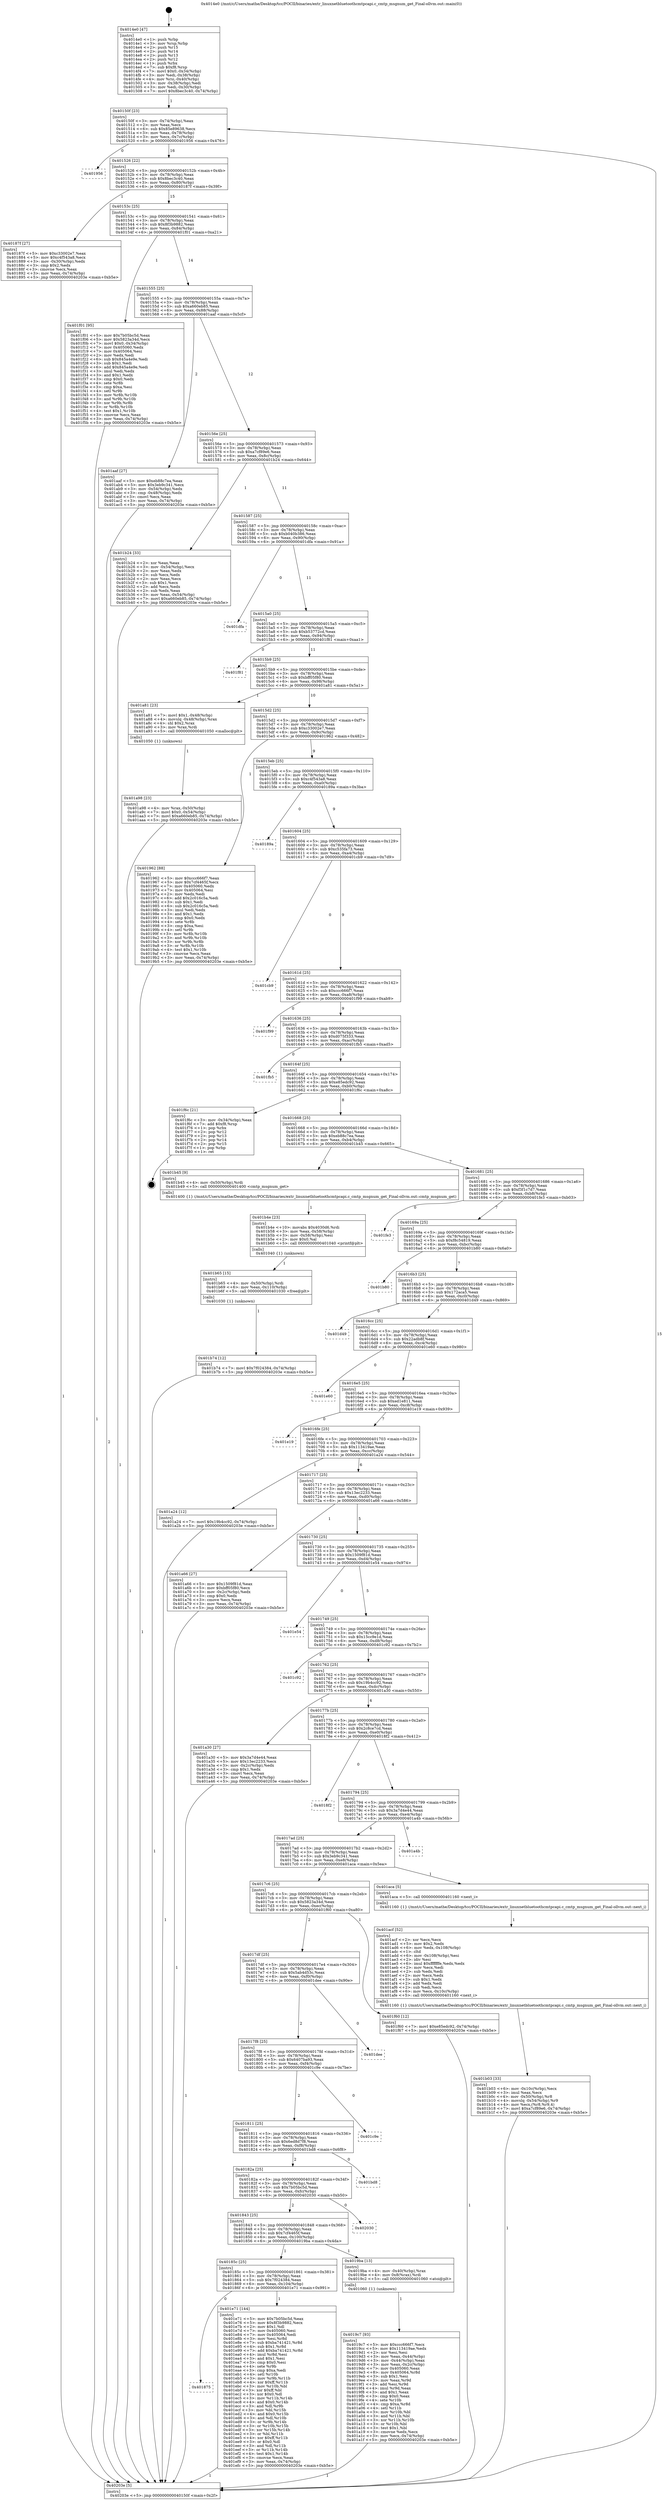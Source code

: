 digraph "0x4014e0" {
  label = "0x4014e0 (/mnt/c/Users/mathe/Desktop/tcc/POCII/binaries/extr_linuxnetbluetoothcmtpcapi.c_cmtp_msgnum_get_Final-ollvm.out::main(0))"
  labelloc = "t"
  node[shape=record]

  Entry [label="",width=0.3,height=0.3,shape=circle,fillcolor=black,style=filled]
  "0x40150f" [label="{
     0x40150f [23]\l
     | [instrs]\l
     &nbsp;&nbsp;0x40150f \<+3\>: mov -0x74(%rbp),%eax\l
     &nbsp;&nbsp;0x401512 \<+2\>: mov %eax,%ecx\l
     &nbsp;&nbsp;0x401514 \<+6\>: sub $0x85e89638,%ecx\l
     &nbsp;&nbsp;0x40151a \<+3\>: mov %eax,-0x78(%rbp)\l
     &nbsp;&nbsp;0x40151d \<+3\>: mov %ecx,-0x7c(%rbp)\l
     &nbsp;&nbsp;0x401520 \<+6\>: je 0000000000401956 \<main+0x476\>\l
  }"]
  "0x401956" [label="{
     0x401956\l
  }", style=dashed]
  "0x401526" [label="{
     0x401526 [22]\l
     | [instrs]\l
     &nbsp;&nbsp;0x401526 \<+5\>: jmp 000000000040152b \<main+0x4b\>\l
     &nbsp;&nbsp;0x40152b \<+3\>: mov -0x78(%rbp),%eax\l
     &nbsp;&nbsp;0x40152e \<+5\>: sub $0x8bec3c40,%eax\l
     &nbsp;&nbsp;0x401533 \<+3\>: mov %eax,-0x80(%rbp)\l
     &nbsp;&nbsp;0x401536 \<+6\>: je 000000000040187f \<main+0x39f\>\l
  }"]
  Exit [label="",width=0.3,height=0.3,shape=circle,fillcolor=black,style=filled,peripheries=2]
  "0x40187f" [label="{
     0x40187f [27]\l
     | [instrs]\l
     &nbsp;&nbsp;0x40187f \<+5\>: mov $0xc33002e7,%eax\l
     &nbsp;&nbsp;0x401884 \<+5\>: mov $0xc4f543a8,%ecx\l
     &nbsp;&nbsp;0x401889 \<+3\>: mov -0x30(%rbp),%edx\l
     &nbsp;&nbsp;0x40188c \<+3\>: cmp $0x2,%edx\l
     &nbsp;&nbsp;0x40188f \<+3\>: cmovne %ecx,%eax\l
     &nbsp;&nbsp;0x401892 \<+3\>: mov %eax,-0x74(%rbp)\l
     &nbsp;&nbsp;0x401895 \<+5\>: jmp 000000000040203e \<main+0xb5e\>\l
  }"]
  "0x40153c" [label="{
     0x40153c [25]\l
     | [instrs]\l
     &nbsp;&nbsp;0x40153c \<+5\>: jmp 0000000000401541 \<main+0x61\>\l
     &nbsp;&nbsp;0x401541 \<+3\>: mov -0x78(%rbp),%eax\l
     &nbsp;&nbsp;0x401544 \<+5\>: sub $0x8f3b9882,%eax\l
     &nbsp;&nbsp;0x401549 \<+6\>: mov %eax,-0x84(%rbp)\l
     &nbsp;&nbsp;0x40154f \<+6\>: je 0000000000401f01 \<main+0xa21\>\l
  }"]
  "0x40203e" [label="{
     0x40203e [5]\l
     | [instrs]\l
     &nbsp;&nbsp;0x40203e \<+5\>: jmp 000000000040150f \<main+0x2f\>\l
  }"]
  "0x4014e0" [label="{
     0x4014e0 [47]\l
     | [instrs]\l
     &nbsp;&nbsp;0x4014e0 \<+1\>: push %rbp\l
     &nbsp;&nbsp;0x4014e1 \<+3\>: mov %rsp,%rbp\l
     &nbsp;&nbsp;0x4014e4 \<+2\>: push %r15\l
     &nbsp;&nbsp;0x4014e6 \<+2\>: push %r14\l
     &nbsp;&nbsp;0x4014e8 \<+2\>: push %r13\l
     &nbsp;&nbsp;0x4014ea \<+2\>: push %r12\l
     &nbsp;&nbsp;0x4014ec \<+1\>: push %rbx\l
     &nbsp;&nbsp;0x4014ed \<+7\>: sub $0xf8,%rsp\l
     &nbsp;&nbsp;0x4014f4 \<+7\>: movl $0x0,-0x34(%rbp)\l
     &nbsp;&nbsp;0x4014fb \<+3\>: mov %edi,-0x38(%rbp)\l
     &nbsp;&nbsp;0x4014fe \<+4\>: mov %rsi,-0x40(%rbp)\l
     &nbsp;&nbsp;0x401502 \<+3\>: mov -0x38(%rbp),%edi\l
     &nbsp;&nbsp;0x401505 \<+3\>: mov %edi,-0x30(%rbp)\l
     &nbsp;&nbsp;0x401508 \<+7\>: movl $0x8bec3c40,-0x74(%rbp)\l
  }"]
  "0x401875" [label="{
     0x401875\l
  }", style=dashed]
  "0x401f01" [label="{
     0x401f01 [95]\l
     | [instrs]\l
     &nbsp;&nbsp;0x401f01 \<+5\>: mov $0x7b05bc5d,%eax\l
     &nbsp;&nbsp;0x401f06 \<+5\>: mov $0x5823a34d,%ecx\l
     &nbsp;&nbsp;0x401f0b \<+7\>: movl $0x0,-0x34(%rbp)\l
     &nbsp;&nbsp;0x401f12 \<+7\>: mov 0x405060,%edx\l
     &nbsp;&nbsp;0x401f19 \<+7\>: mov 0x405064,%esi\l
     &nbsp;&nbsp;0x401f20 \<+2\>: mov %edx,%edi\l
     &nbsp;&nbsp;0x401f22 \<+6\>: sub $0x845a4e9e,%edi\l
     &nbsp;&nbsp;0x401f28 \<+3\>: sub $0x1,%edi\l
     &nbsp;&nbsp;0x401f2b \<+6\>: add $0x845a4e9e,%edi\l
     &nbsp;&nbsp;0x401f31 \<+3\>: imul %edi,%edx\l
     &nbsp;&nbsp;0x401f34 \<+3\>: and $0x1,%edx\l
     &nbsp;&nbsp;0x401f37 \<+3\>: cmp $0x0,%edx\l
     &nbsp;&nbsp;0x401f3a \<+4\>: sete %r8b\l
     &nbsp;&nbsp;0x401f3e \<+3\>: cmp $0xa,%esi\l
     &nbsp;&nbsp;0x401f41 \<+4\>: setl %r9b\l
     &nbsp;&nbsp;0x401f45 \<+3\>: mov %r8b,%r10b\l
     &nbsp;&nbsp;0x401f48 \<+3\>: and %r9b,%r10b\l
     &nbsp;&nbsp;0x401f4b \<+3\>: xor %r9b,%r8b\l
     &nbsp;&nbsp;0x401f4e \<+3\>: or %r8b,%r10b\l
     &nbsp;&nbsp;0x401f51 \<+4\>: test $0x1,%r10b\l
     &nbsp;&nbsp;0x401f55 \<+3\>: cmovne %ecx,%eax\l
     &nbsp;&nbsp;0x401f58 \<+3\>: mov %eax,-0x74(%rbp)\l
     &nbsp;&nbsp;0x401f5b \<+5\>: jmp 000000000040203e \<main+0xb5e\>\l
  }"]
  "0x401555" [label="{
     0x401555 [25]\l
     | [instrs]\l
     &nbsp;&nbsp;0x401555 \<+5\>: jmp 000000000040155a \<main+0x7a\>\l
     &nbsp;&nbsp;0x40155a \<+3\>: mov -0x78(%rbp),%eax\l
     &nbsp;&nbsp;0x40155d \<+5\>: sub $0xa660eb85,%eax\l
     &nbsp;&nbsp;0x401562 \<+6\>: mov %eax,-0x88(%rbp)\l
     &nbsp;&nbsp;0x401568 \<+6\>: je 0000000000401aaf \<main+0x5cf\>\l
  }"]
  "0x401e71" [label="{
     0x401e71 [144]\l
     | [instrs]\l
     &nbsp;&nbsp;0x401e71 \<+5\>: mov $0x7b05bc5d,%eax\l
     &nbsp;&nbsp;0x401e76 \<+5\>: mov $0x8f3b9882,%ecx\l
     &nbsp;&nbsp;0x401e7b \<+2\>: mov $0x1,%dl\l
     &nbsp;&nbsp;0x401e7d \<+7\>: mov 0x405060,%esi\l
     &nbsp;&nbsp;0x401e84 \<+7\>: mov 0x405064,%edi\l
     &nbsp;&nbsp;0x401e8b \<+3\>: mov %esi,%r8d\l
     &nbsp;&nbsp;0x401e8e \<+7\>: sub $0xba741421,%r8d\l
     &nbsp;&nbsp;0x401e95 \<+4\>: sub $0x1,%r8d\l
     &nbsp;&nbsp;0x401e99 \<+7\>: add $0xba741421,%r8d\l
     &nbsp;&nbsp;0x401ea0 \<+4\>: imul %r8d,%esi\l
     &nbsp;&nbsp;0x401ea4 \<+3\>: and $0x1,%esi\l
     &nbsp;&nbsp;0x401ea7 \<+3\>: cmp $0x0,%esi\l
     &nbsp;&nbsp;0x401eaa \<+4\>: sete %r9b\l
     &nbsp;&nbsp;0x401eae \<+3\>: cmp $0xa,%edi\l
     &nbsp;&nbsp;0x401eb1 \<+4\>: setl %r10b\l
     &nbsp;&nbsp;0x401eb5 \<+3\>: mov %r9b,%r11b\l
     &nbsp;&nbsp;0x401eb8 \<+4\>: xor $0xff,%r11b\l
     &nbsp;&nbsp;0x401ebc \<+3\>: mov %r10b,%bl\l
     &nbsp;&nbsp;0x401ebf \<+3\>: xor $0xff,%bl\l
     &nbsp;&nbsp;0x401ec2 \<+3\>: xor $0x0,%dl\l
     &nbsp;&nbsp;0x401ec5 \<+3\>: mov %r11b,%r14b\l
     &nbsp;&nbsp;0x401ec8 \<+4\>: and $0x0,%r14b\l
     &nbsp;&nbsp;0x401ecc \<+3\>: and %dl,%r9b\l
     &nbsp;&nbsp;0x401ecf \<+3\>: mov %bl,%r15b\l
     &nbsp;&nbsp;0x401ed2 \<+4\>: and $0x0,%r15b\l
     &nbsp;&nbsp;0x401ed6 \<+3\>: and %dl,%r10b\l
     &nbsp;&nbsp;0x401ed9 \<+3\>: or %r9b,%r14b\l
     &nbsp;&nbsp;0x401edc \<+3\>: or %r10b,%r15b\l
     &nbsp;&nbsp;0x401edf \<+3\>: xor %r15b,%r14b\l
     &nbsp;&nbsp;0x401ee2 \<+3\>: or %bl,%r11b\l
     &nbsp;&nbsp;0x401ee5 \<+4\>: xor $0xff,%r11b\l
     &nbsp;&nbsp;0x401ee9 \<+3\>: or $0x0,%dl\l
     &nbsp;&nbsp;0x401eec \<+3\>: and %dl,%r11b\l
     &nbsp;&nbsp;0x401eef \<+3\>: or %r11b,%r14b\l
     &nbsp;&nbsp;0x401ef2 \<+4\>: test $0x1,%r14b\l
     &nbsp;&nbsp;0x401ef6 \<+3\>: cmovne %ecx,%eax\l
     &nbsp;&nbsp;0x401ef9 \<+3\>: mov %eax,-0x74(%rbp)\l
     &nbsp;&nbsp;0x401efc \<+5\>: jmp 000000000040203e \<main+0xb5e\>\l
  }"]
  "0x401aaf" [label="{
     0x401aaf [27]\l
     | [instrs]\l
     &nbsp;&nbsp;0x401aaf \<+5\>: mov $0xeb88c7ea,%eax\l
     &nbsp;&nbsp;0x401ab4 \<+5\>: mov $0x3eb9c341,%ecx\l
     &nbsp;&nbsp;0x401ab9 \<+3\>: mov -0x54(%rbp),%edx\l
     &nbsp;&nbsp;0x401abc \<+3\>: cmp -0x48(%rbp),%edx\l
     &nbsp;&nbsp;0x401abf \<+3\>: cmovl %ecx,%eax\l
     &nbsp;&nbsp;0x401ac2 \<+3\>: mov %eax,-0x74(%rbp)\l
     &nbsp;&nbsp;0x401ac5 \<+5\>: jmp 000000000040203e \<main+0xb5e\>\l
  }"]
  "0x40156e" [label="{
     0x40156e [25]\l
     | [instrs]\l
     &nbsp;&nbsp;0x40156e \<+5\>: jmp 0000000000401573 \<main+0x93\>\l
     &nbsp;&nbsp;0x401573 \<+3\>: mov -0x78(%rbp),%eax\l
     &nbsp;&nbsp;0x401576 \<+5\>: sub $0xa7cf89e6,%eax\l
     &nbsp;&nbsp;0x40157b \<+6\>: mov %eax,-0x8c(%rbp)\l
     &nbsp;&nbsp;0x401581 \<+6\>: je 0000000000401b24 \<main+0x644\>\l
  }"]
  "0x401b74" [label="{
     0x401b74 [12]\l
     | [instrs]\l
     &nbsp;&nbsp;0x401b74 \<+7\>: movl $0x7f024384,-0x74(%rbp)\l
     &nbsp;&nbsp;0x401b7b \<+5\>: jmp 000000000040203e \<main+0xb5e\>\l
  }"]
  "0x401b24" [label="{
     0x401b24 [33]\l
     | [instrs]\l
     &nbsp;&nbsp;0x401b24 \<+2\>: xor %eax,%eax\l
     &nbsp;&nbsp;0x401b26 \<+3\>: mov -0x54(%rbp),%ecx\l
     &nbsp;&nbsp;0x401b29 \<+2\>: mov %eax,%edx\l
     &nbsp;&nbsp;0x401b2b \<+2\>: sub %ecx,%edx\l
     &nbsp;&nbsp;0x401b2d \<+2\>: mov %eax,%ecx\l
     &nbsp;&nbsp;0x401b2f \<+3\>: sub $0x1,%ecx\l
     &nbsp;&nbsp;0x401b32 \<+2\>: add %ecx,%edx\l
     &nbsp;&nbsp;0x401b34 \<+2\>: sub %edx,%eax\l
     &nbsp;&nbsp;0x401b36 \<+3\>: mov %eax,-0x54(%rbp)\l
     &nbsp;&nbsp;0x401b39 \<+7\>: movl $0xa660eb85,-0x74(%rbp)\l
     &nbsp;&nbsp;0x401b40 \<+5\>: jmp 000000000040203e \<main+0xb5e\>\l
  }"]
  "0x401587" [label="{
     0x401587 [25]\l
     | [instrs]\l
     &nbsp;&nbsp;0x401587 \<+5\>: jmp 000000000040158c \<main+0xac\>\l
     &nbsp;&nbsp;0x40158c \<+3\>: mov -0x78(%rbp),%eax\l
     &nbsp;&nbsp;0x40158f \<+5\>: sub $0xb040b386,%eax\l
     &nbsp;&nbsp;0x401594 \<+6\>: mov %eax,-0x90(%rbp)\l
     &nbsp;&nbsp;0x40159a \<+6\>: je 0000000000401dfa \<main+0x91a\>\l
  }"]
  "0x401b65" [label="{
     0x401b65 [15]\l
     | [instrs]\l
     &nbsp;&nbsp;0x401b65 \<+4\>: mov -0x50(%rbp),%rdi\l
     &nbsp;&nbsp;0x401b69 \<+6\>: mov %eax,-0x110(%rbp)\l
     &nbsp;&nbsp;0x401b6f \<+5\>: call 0000000000401030 \<free@plt\>\l
     | [calls]\l
     &nbsp;&nbsp;0x401030 \{1\} (unknown)\l
  }"]
  "0x401dfa" [label="{
     0x401dfa\l
  }", style=dashed]
  "0x4015a0" [label="{
     0x4015a0 [25]\l
     | [instrs]\l
     &nbsp;&nbsp;0x4015a0 \<+5\>: jmp 00000000004015a5 \<main+0xc5\>\l
     &nbsp;&nbsp;0x4015a5 \<+3\>: mov -0x78(%rbp),%eax\l
     &nbsp;&nbsp;0x4015a8 \<+5\>: sub $0xb53772cd,%eax\l
     &nbsp;&nbsp;0x4015ad \<+6\>: mov %eax,-0x94(%rbp)\l
     &nbsp;&nbsp;0x4015b3 \<+6\>: je 0000000000401f81 \<main+0xaa1\>\l
  }"]
  "0x401b4e" [label="{
     0x401b4e [23]\l
     | [instrs]\l
     &nbsp;&nbsp;0x401b4e \<+10\>: movabs $0x4030d6,%rdi\l
     &nbsp;&nbsp;0x401b58 \<+3\>: mov %eax,-0x58(%rbp)\l
     &nbsp;&nbsp;0x401b5b \<+3\>: mov -0x58(%rbp),%esi\l
     &nbsp;&nbsp;0x401b5e \<+2\>: mov $0x0,%al\l
     &nbsp;&nbsp;0x401b60 \<+5\>: call 0000000000401040 \<printf@plt\>\l
     | [calls]\l
     &nbsp;&nbsp;0x401040 \{1\} (unknown)\l
  }"]
  "0x401f81" [label="{
     0x401f81\l
  }", style=dashed]
  "0x4015b9" [label="{
     0x4015b9 [25]\l
     | [instrs]\l
     &nbsp;&nbsp;0x4015b9 \<+5\>: jmp 00000000004015be \<main+0xde\>\l
     &nbsp;&nbsp;0x4015be \<+3\>: mov -0x78(%rbp),%eax\l
     &nbsp;&nbsp;0x4015c1 \<+5\>: sub $0xbff05f80,%eax\l
     &nbsp;&nbsp;0x4015c6 \<+6\>: mov %eax,-0x98(%rbp)\l
     &nbsp;&nbsp;0x4015cc \<+6\>: je 0000000000401a81 \<main+0x5a1\>\l
  }"]
  "0x401b03" [label="{
     0x401b03 [33]\l
     | [instrs]\l
     &nbsp;&nbsp;0x401b03 \<+6\>: mov -0x10c(%rbp),%ecx\l
     &nbsp;&nbsp;0x401b09 \<+3\>: imul %eax,%ecx\l
     &nbsp;&nbsp;0x401b0c \<+4\>: mov -0x50(%rbp),%r8\l
     &nbsp;&nbsp;0x401b10 \<+4\>: movslq -0x54(%rbp),%r9\l
     &nbsp;&nbsp;0x401b14 \<+4\>: mov %ecx,(%r8,%r9,4)\l
     &nbsp;&nbsp;0x401b18 \<+7\>: movl $0xa7cf89e6,-0x74(%rbp)\l
     &nbsp;&nbsp;0x401b1f \<+5\>: jmp 000000000040203e \<main+0xb5e\>\l
  }"]
  "0x401a81" [label="{
     0x401a81 [23]\l
     | [instrs]\l
     &nbsp;&nbsp;0x401a81 \<+7\>: movl $0x1,-0x48(%rbp)\l
     &nbsp;&nbsp;0x401a88 \<+4\>: movslq -0x48(%rbp),%rax\l
     &nbsp;&nbsp;0x401a8c \<+4\>: shl $0x2,%rax\l
     &nbsp;&nbsp;0x401a90 \<+3\>: mov %rax,%rdi\l
     &nbsp;&nbsp;0x401a93 \<+5\>: call 0000000000401050 \<malloc@plt\>\l
     | [calls]\l
     &nbsp;&nbsp;0x401050 \{1\} (unknown)\l
  }"]
  "0x4015d2" [label="{
     0x4015d2 [25]\l
     | [instrs]\l
     &nbsp;&nbsp;0x4015d2 \<+5\>: jmp 00000000004015d7 \<main+0xf7\>\l
     &nbsp;&nbsp;0x4015d7 \<+3\>: mov -0x78(%rbp),%eax\l
     &nbsp;&nbsp;0x4015da \<+5\>: sub $0xc33002e7,%eax\l
     &nbsp;&nbsp;0x4015df \<+6\>: mov %eax,-0x9c(%rbp)\l
     &nbsp;&nbsp;0x4015e5 \<+6\>: je 0000000000401962 \<main+0x482\>\l
  }"]
  "0x401acf" [label="{
     0x401acf [52]\l
     | [instrs]\l
     &nbsp;&nbsp;0x401acf \<+2\>: xor %ecx,%ecx\l
     &nbsp;&nbsp;0x401ad1 \<+5\>: mov $0x2,%edx\l
     &nbsp;&nbsp;0x401ad6 \<+6\>: mov %edx,-0x108(%rbp)\l
     &nbsp;&nbsp;0x401adc \<+1\>: cltd\l
     &nbsp;&nbsp;0x401add \<+6\>: mov -0x108(%rbp),%esi\l
     &nbsp;&nbsp;0x401ae3 \<+2\>: idiv %esi\l
     &nbsp;&nbsp;0x401ae5 \<+6\>: imul $0xfffffffe,%edx,%edx\l
     &nbsp;&nbsp;0x401aeb \<+2\>: mov %ecx,%edi\l
     &nbsp;&nbsp;0x401aed \<+2\>: sub %edx,%edi\l
     &nbsp;&nbsp;0x401aef \<+2\>: mov %ecx,%edx\l
     &nbsp;&nbsp;0x401af1 \<+3\>: sub $0x1,%edx\l
     &nbsp;&nbsp;0x401af4 \<+2\>: add %edx,%edi\l
     &nbsp;&nbsp;0x401af6 \<+2\>: sub %edi,%ecx\l
     &nbsp;&nbsp;0x401af8 \<+6\>: mov %ecx,-0x10c(%rbp)\l
     &nbsp;&nbsp;0x401afe \<+5\>: call 0000000000401160 \<next_i\>\l
     | [calls]\l
     &nbsp;&nbsp;0x401160 \{1\} (/mnt/c/Users/mathe/Desktop/tcc/POCII/binaries/extr_linuxnetbluetoothcmtpcapi.c_cmtp_msgnum_get_Final-ollvm.out::next_i)\l
  }"]
  "0x401962" [label="{
     0x401962 [88]\l
     | [instrs]\l
     &nbsp;&nbsp;0x401962 \<+5\>: mov $0xccc666f7,%eax\l
     &nbsp;&nbsp;0x401967 \<+5\>: mov $0x7cf4465f,%ecx\l
     &nbsp;&nbsp;0x40196c \<+7\>: mov 0x405060,%edx\l
     &nbsp;&nbsp;0x401973 \<+7\>: mov 0x405064,%esi\l
     &nbsp;&nbsp;0x40197a \<+2\>: mov %edx,%edi\l
     &nbsp;&nbsp;0x40197c \<+6\>: add $0x2c016c5a,%edi\l
     &nbsp;&nbsp;0x401982 \<+3\>: sub $0x1,%edi\l
     &nbsp;&nbsp;0x401985 \<+6\>: sub $0x2c016c5a,%edi\l
     &nbsp;&nbsp;0x40198b \<+3\>: imul %edi,%edx\l
     &nbsp;&nbsp;0x40198e \<+3\>: and $0x1,%edx\l
     &nbsp;&nbsp;0x401991 \<+3\>: cmp $0x0,%edx\l
     &nbsp;&nbsp;0x401994 \<+4\>: sete %r8b\l
     &nbsp;&nbsp;0x401998 \<+3\>: cmp $0xa,%esi\l
     &nbsp;&nbsp;0x40199b \<+4\>: setl %r9b\l
     &nbsp;&nbsp;0x40199f \<+3\>: mov %r8b,%r10b\l
     &nbsp;&nbsp;0x4019a2 \<+3\>: and %r9b,%r10b\l
     &nbsp;&nbsp;0x4019a5 \<+3\>: xor %r9b,%r8b\l
     &nbsp;&nbsp;0x4019a8 \<+3\>: or %r8b,%r10b\l
     &nbsp;&nbsp;0x4019ab \<+4\>: test $0x1,%r10b\l
     &nbsp;&nbsp;0x4019af \<+3\>: cmovne %ecx,%eax\l
     &nbsp;&nbsp;0x4019b2 \<+3\>: mov %eax,-0x74(%rbp)\l
     &nbsp;&nbsp;0x4019b5 \<+5\>: jmp 000000000040203e \<main+0xb5e\>\l
  }"]
  "0x4015eb" [label="{
     0x4015eb [25]\l
     | [instrs]\l
     &nbsp;&nbsp;0x4015eb \<+5\>: jmp 00000000004015f0 \<main+0x110\>\l
     &nbsp;&nbsp;0x4015f0 \<+3\>: mov -0x78(%rbp),%eax\l
     &nbsp;&nbsp;0x4015f3 \<+5\>: sub $0xc4f543a8,%eax\l
     &nbsp;&nbsp;0x4015f8 \<+6\>: mov %eax,-0xa0(%rbp)\l
     &nbsp;&nbsp;0x4015fe \<+6\>: je 000000000040189a \<main+0x3ba\>\l
  }"]
  "0x401a98" [label="{
     0x401a98 [23]\l
     | [instrs]\l
     &nbsp;&nbsp;0x401a98 \<+4\>: mov %rax,-0x50(%rbp)\l
     &nbsp;&nbsp;0x401a9c \<+7\>: movl $0x0,-0x54(%rbp)\l
     &nbsp;&nbsp;0x401aa3 \<+7\>: movl $0xa660eb85,-0x74(%rbp)\l
     &nbsp;&nbsp;0x401aaa \<+5\>: jmp 000000000040203e \<main+0xb5e\>\l
  }"]
  "0x40189a" [label="{
     0x40189a\l
  }", style=dashed]
  "0x401604" [label="{
     0x401604 [25]\l
     | [instrs]\l
     &nbsp;&nbsp;0x401604 \<+5\>: jmp 0000000000401609 \<main+0x129\>\l
     &nbsp;&nbsp;0x401609 \<+3\>: mov -0x78(%rbp),%eax\l
     &nbsp;&nbsp;0x40160c \<+5\>: sub $0xc535fa73,%eax\l
     &nbsp;&nbsp;0x401611 \<+6\>: mov %eax,-0xa4(%rbp)\l
     &nbsp;&nbsp;0x401617 \<+6\>: je 0000000000401cb9 \<main+0x7d9\>\l
  }"]
  "0x4019c7" [label="{
     0x4019c7 [93]\l
     | [instrs]\l
     &nbsp;&nbsp;0x4019c7 \<+5\>: mov $0xccc666f7,%ecx\l
     &nbsp;&nbsp;0x4019cc \<+5\>: mov $0x113419ae,%edx\l
     &nbsp;&nbsp;0x4019d1 \<+2\>: xor %esi,%esi\l
     &nbsp;&nbsp;0x4019d3 \<+3\>: mov %eax,-0x44(%rbp)\l
     &nbsp;&nbsp;0x4019d6 \<+3\>: mov -0x44(%rbp),%eax\l
     &nbsp;&nbsp;0x4019d9 \<+3\>: mov %eax,-0x2c(%rbp)\l
     &nbsp;&nbsp;0x4019dc \<+7\>: mov 0x405060,%eax\l
     &nbsp;&nbsp;0x4019e3 \<+8\>: mov 0x405064,%r8d\l
     &nbsp;&nbsp;0x4019eb \<+3\>: sub $0x1,%esi\l
     &nbsp;&nbsp;0x4019ee \<+3\>: mov %eax,%r9d\l
     &nbsp;&nbsp;0x4019f1 \<+3\>: add %esi,%r9d\l
     &nbsp;&nbsp;0x4019f4 \<+4\>: imul %r9d,%eax\l
     &nbsp;&nbsp;0x4019f8 \<+3\>: and $0x1,%eax\l
     &nbsp;&nbsp;0x4019fb \<+3\>: cmp $0x0,%eax\l
     &nbsp;&nbsp;0x4019fe \<+4\>: sete %r10b\l
     &nbsp;&nbsp;0x401a02 \<+4\>: cmp $0xa,%r8d\l
     &nbsp;&nbsp;0x401a06 \<+4\>: setl %r11b\l
     &nbsp;&nbsp;0x401a0a \<+3\>: mov %r10b,%bl\l
     &nbsp;&nbsp;0x401a0d \<+3\>: and %r11b,%bl\l
     &nbsp;&nbsp;0x401a10 \<+3\>: xor %r11b,%r10b\l
     &nbsp;&nbsp;0x401a13 \<+3\>: or %r10b,%bl\l
     &nbsp;&nbsp;0x401a16 \<+3\>: test $0x1,%bl\l
     &nbsp;&nbsp;0x401a19 \<+3\>: cmovne %edx,%ecx\l
     &nbsp;&nbsp;0x401a1c \<+3\>: mov %ecx,-0x74(%rbp)\l
     &nbsp;&nbsp;0x401a1f \<+5\>: jmp 000000000040203e \<main+0xb5e\>\l
  }"]
  "0x401cb9" [label="{
     0x401cb9\l
  }", style=dashed]
  "0x40161d" [label="{
     0x40161d [25]\l
     | [instrs]\l
     &nbsp;&nbsp;0x40161d \<+5\>: jmp 0000000000401622 \<main+0x142\>\l
     &nbsp;&nbsp;0x401622 \<+3\>: mov -0x78(%rbp),%eax\l
     &nbsp;&nbsp;0x401625 \<+5\>: sub $0xccc666f7,%eax\l
     &nbsp;&nbsp;0x40162a \<+6\>: mov %eax,-0xa8(%rbp)\l
     &nbsp;&nbsp;0x401630 \<+6\>: je 0000000000401f99 \<main+0xab9\>\l
  }"]
  "0x40185c" [label="{
     0x40185c [25]\l
     | [instrs]\l
     &nbsp;&nbsp;0x40185c \<+5\>: jmp 0000000000401861 \<main+0x381\>\l
     &nbsp;&nbsp;0x401861 \<+3\>: mov -0x78(%rbp),%eax\l
     &nbsp;&nbsp;0x401864 \<+5\>: sub $0x7f024384,%eax\l
     &nbsp;&nbsp;0x401869 \<+6\>: mov %eax,-0x104(%rbp)\l
     &nbsp;&nbsp;0x40186f \<+6\>: je 0000000000401e71 \<main+0x991\>\l
  }"]
  "0x401f99" [label="{
     0x401f99\l
  }", style=dashed]
  "0x401636" [label="{
     0x401636 [25]\l
     | [instrs]\l
     &nbsp;&nbsp;0x401636 \<+5\>: jmp 000000000040163b \<main+0x15b\>\l
     &nbsp;&nbsp;0x40163b \<+3\>: mov -0x78(%rbp),%eax\l
     &nbsp;&nbsp;0x40163e \<+5\>: sub $0xd075f333,%eax\l
     &nbsp;&nbsp;0x401643 \<+6\>: mov %eax,-0xac(%rbp)\l
     &nbsp;&nbsp;0x401649 \<+6\>: je 0000000000401fb5 \<main+0xad5\>\l
  }"]
  "0x4019ba" [label="{
     0x4019ba [13]\l
     | [instrs]\l
     &nbsp;&nbsp;0x4019ba \<+4\>: mov -0x40(%rbp),%rax\l
     &nbsp;&nbsp;0x4019be \<+4\>: mov 0x8(%rax),%rdi\l
     &nbsp;&nbsp;0x4019c2 \<+5\>: call 0000000000401060 \<atoi@plt\>\l
     | [calls]\l
     &nbsp;&nbsp;0x401060 \{1\} (unknown)\l
  }"]
  "0x401fb5" [label="{
     0x401fb5\l
  }", style=dashed]
  "0x40164f" [label="{
     0x40164f [25]\l
     | [instrs]\l
     &nbsp;&nbsp;0x40164f \<+5\>: jmp 0000000000401654 \<main+0x174\>\l
     &nbsp;&nbsp;0x401654 \<+3\>: mov -0x78(%rbp),%eax\l
     &nbsp;&nbsp;0x401657 \<+5\>: sub $0xe85edc92,%eax\l
     &nbsp;&nbsp;0x40165c \<+6\>: mov %eax,-0xb0(%rbp)\l
     &nbsp;&nbsp;0x401662 \<+6\>: je 0000000000401f6c \<main+0xa8c\>\l
  }"]
  "0x401843" [label="{
     0x401843 [25]\l
     | [instrs]\l
     &nbsp;&nbsp;0x401843 \<+5\>: jmp 0000000000401848 \<main+0x368\>\l
     &nbsp;&nbsp;0x401848 \<+3\>: mov -0x78(%rbp),%eax\l
     &nbsp;&nbsp;0x40184b \<+5\>: sub $0x7cf4465f,%eax\l
     &nbsp;&nbsp;0x401850 \<+6\>: mov %eax,-0x100(%rbp)\l
     &nbsp;&nbsp;0x401856 \<+6\>: je 00000000004019ba \<main+0x4da\>\l
  }"]
  "0x401f6c" [label="{
     0x401f6c [21]\l
     | [instrs]\l
     &nbsp;&nbsp;0x401f6c \<+3\>: mov -0x34(%rbp),%eax\l
     &nbsp;&nbsp;0x401f6f \<+7\>: add $0xf8,%rsp\l
     &nbsp;&nbsp;0x401f76 \<+1\>: pop %rbx\l
     &nbsp;&nbsp;0x401f77 \<+2\>: pop %r12\l
     &nbsp;&nbsp;0x401f79 \<+2\>: pop %r13\l
     &nbsp;&nbsp;0x401f7b \<+2\>: pop %r14\l
     &nbsp;&nbsp;0x401f7d \<+2\>: pop %r15\l
     &nbsp;&nbsp;0x401f7f \<+1\>: pop %rbp\l
     &nbsp;&nbsp;0x401f80 \<+1\>: ret\l
  }"]
  "0x401668" [label="{
     0x401668 [25]\l
     | [instrs]\l
     &nbsp;&nbsp;0x401668 \<+5\>: jmp 000000000040166d \<main+0x18d\>\l
     &nbsp;&nbsp;0x40166d \<+3\>: mov -0x78(%rbp),%eax\l
     &nbsp;&nbsp;0x401670 \<+5\>: sub $0xeb88c7ea,%eax\l
     &nbsp;&nbsp;0x401675 \<+6\>: mov %eax,-0xb4(%rbp)\l
     &nbsp;&nbsp;0x40167b \<+6\>: je 0000000000401b45 \<main+0x665\>\l
  }"]
  "0x402030" [label="{
     0x402030\l
  }", style=dashed]
  "0x401b45" [label="{
     0x401b45 [9]\l
     | [instrs]\l
     &nbsp;&nbsp;0x401b45 \<+4\>: mov -0x50(%rbp),%rdi\l
     &nbsp;&nbsp;0x401b49 \<+5\>: call 0000000000401400 \<cmtp_msgnum_get\>\l
     | [calls]\l
     &nbsp;&nbsp;0x401400 \{1\} (/mnt/c/Users/mathe/Desktop/tcc/POCII/binaries/extr_linuxnetbluetoothcmtpcapi.c_cmtp_msgnum_get_Final-ollvm.out::cmtp_msgnum_get)\l
  }"]
  "0x401681" [label="{
     0x401681 [25]\l
     | [instrs]\l
     &nbsp;&nbsp;0x401681 \<+5\>: jmp 0000000000401686 \<main+0x1a6\>\l
     &nbsp;&nbsp;0x401686 \<+3\>: mov -0x78(%rbp),%eax\l
     &nbsp;&nbsp;0x401689 \<+5\>: sub $0xf3f1c7d7,%eax\l
     &nbsp;&nbsp;0x40168e \<+6\>: mov %eax,-0xb8(%rbp)\l
     &nbsp;&nbsp;0x401694 \<+6\>: je 0000000000401fe3 \<main+0xb03\>\l
  }"]
  "0x40182a" [label="{
     0x40182a [25]\l
     | [instrs]\l
     &nbsp;&nbsp;0x40182a \<+5\>: jmp 000000000040182f \<main+0x34f\>\l
     &nbsp;&nbsp;0x40182f \<+3\>: mov -0x78(%rbp),%eax\l
     &nbsp;&nbsp;0x401832 \<+5\>: sub $0x7b05bc5d,%eax\l
     &nbsp;&nbsp;0x401837 \<+6\>: mov %eax,-0xfc(%rbp)\l
     &nbsp;&nbsp;0x40183d \<+6\>: je 0000000000402030 \<main+0xb50\>\l
  }"]
  "0x401fe3" [label="{
     0x401fe3\l
  }", style=dashed]
  "0x40169a" [label="{
     0x40169a [25]\l
     | [instrs]\l
     &nbsp;&nbsp;0x40169a \<+5\>: jmp 000000000040169f \<main+0x1bf\>\l
     &nbsp;&nbsp;0x40169f \<+3\>: mov -0x78(%rbp),%eax\l
     &nbsp;&nbsp;0x4016a2 \<+5\>: sub $0xf8c54819,%eax\l
     &nbsp;&nbsp;0x4016a7 \<+6\>: mov %eax,-0xbc(%rbp)\l
     &nbsp;&nbsp;0x4016ad \<+6\>: je 0000000000401b80 \<main+0x6a0\>\l
  }"]
  "0x401bd8" [label="{
     0x401bd8\l
  }", style=dashed]
  "0x401b80" [label="{
     0x401b80\l
  }", style=dashed]
  "0x4016b3" [label="{
     0x4016b3 [25]\l
     | [instrs]\l
     &nbsp;&nbsp;0x4016b3 \<+5\>: jmp 00000000004016b8 \<main+0x1d8\>\l
     &nbsp;&nbsp;0x4016b8 \<+3\>: mov -0x78(%rbp),%eax\l
     &nbsp;&nbsp;0x4016bb \<+5\>: sub $0x172aca5,%eax\l
     &nbsp;&nbsp;0x4016c0 \<+6\>: mov %eax,-0xc0(%rbp)\l
     &nbsp;&nbsp;0x4016c6 \<+6\>: je 0000000000401d49 \<main+0x869\>\l
  }"]
  "0x401811" [label="{
     0x401811 [25]\l
     | [instrs]\l
     &nbsp;&nbsp;0x401811 \<+5\>: jmp 0000000000401816 \<main+0x336\>\l
     &nbsp;&nbsp;0x401816 \<+3\>: mov -0x78(%rbp),%eax\l
     &nbsp;&nbsp;0x401819 \<+5\>: sub $0x6ed8d7f8,%eax\l
     &nbsp;&nbsp;0x40181e \<+6\>: mov %eax,-0xf8(%rbp)\l
     &nbsp;&nbsp;0x401824 \<+6\>: je 0000000000401bd8 \<main+0x6f8\>\l
  }"]
  "0x401d49" [label="{
     0x401d49\l
  }", style=dashed]
  "0x4016cc" [label="{
     0x4016cc [25]\l
     | [instrs]\l
     &nbsp;&nbsp;0x4016cc \<+5\>: jmp 00000000004016d1 \<main+0x1f1\>\l
     &nbsp;&nbsp;0x4016d1 \<+3\>: mov -0x78(%rbp),%eax\l
     &nbsp;&nbsp;0x4016d4 \<+5\>: sub $0x22adb8f,%eax\l
     &nbsp;&nbsp;0x4016d9 \<+6\>: mov %eax,-0xc4(%rbp)\l
     &nbsp;&nbsp;0x4016df \<+6\>: je 0000000000401e60 \<main+0x980\>\l
  }"]
  "0x401c9e" [label="{
     0x401c9e\l
  }", style=dashed]
  "0x401e60" [label="{
     0x401e60\l
  }", style=dashed]
  "0x4016e5" [label="{
     0x4016e5 [25]\l
     | [instrs]\l
     &nbsp;&nbsp;0x4016e5 \<+5\>: jmp 00000000004016ea \<main+0x20a\>\l
     &nbsp;&nbsp;0x4016ea \<+3\>: mov -0x78(%rbp),%eax\l
     &nbsp;&nbsp;0x4016ed \<+5\>: sub $0xed1e811,%eax\l
     &nbsp;&nbsp;0x4016f2 \<+6\>: mov %eax,-0xc8(%rbp)\l
     &nbsp;&nbsp;0x4016f8 \<+6\>: je 0000000000401e19 \<main+0x939\>\l
  }"]
  "0x4017f8" [label="{
     0x4017f8 [25]\l
     | [instrs]\l
     &nbsp;&nbsp;0x4017f8 \<+5\>: jmp 00000000004017fd \<main+0x31d\>\l
     &nbsp;&nbsp;0x4017fd \<+3\>: mov -0x78(%rbp),%eax\l
     &nbsp;&nbsp;0x401800 \<+5\>: sub $0x6407ba93,%eax\l
     &nbsp;&nbsp;0x401805 \<+6\>: mov %eax,-0xf4(%rbp)\l
     &nbsp;&nbsp;0x40180b \<+6\>: je 0000000000401c9e \<main+0x7be\>\l
  }"]
  "0x401e19" [label="{
     0x401e19\l
  }", style=dashed]
  "0x4016fe" [label="{
     0x4016fe [25]\l
     | [instrs]\l
     &nbsp;&nbsp;0x4016fe \<+5\>: jmp 0000000000401703 \<main+0x223\>\l
     &nbsp;&nbsp;0x401703 \<+3\>: mov -0x78(%rbp),%eax\l
     &nbsp;&nbsp;0x401706 \<+5\>: sub $0x113419ae,%eax\l
     &nbsp;&nbsp;0x40170b \<+6\>: mov %eax,-0xcc(%rbp)\l
     &nbsp;&nbsp;0x401711 \<+6\>: je 0000000000401a24 \<main+0x544\>\l
  }"]
  "0x401dee" [label="{
     0x401dee\l
  }", style=dashed]
  "0x401a24" [label="{
     0x401a24 [12]\l
     | [instrs]\l
     &nbsp;&nbsp;0x401a24 \<+7\>: movl $0x19b4cc92,-0x74(%rbp)\l
     &nbsp;&nbsp;0x401a2b \<+5\>: jmp 000000000040203e \<main+0xb5e\>\l
  }"]
  "0x401717" [label="{
     0x401717 [25]\l
     | [instrs]\l
     &nbsp;&nbsp;0x401717 \<+5\>: jmp 000000000040171c \<main+0x23c\>\l
     &nbsp;&nbsp;0x40171c \<+3\>: mov -0x78(%rbp),%eax\l
     &nbsp;&nbsp;0x40171f \<+5\>: sub $0x13ec2233,%eax\l
     &nbsp;&nbsp;0x401724 \<+6\>: mov %eax,-0xd0(%rbp)\l
     &nbsp;&nbsp;0x40172a \<+6\>: je 0000000000401a66 \<main+0x586\>\l
  }"]
  "0x4017df" [label="{
     0x4017df [25]\l
     | [instrs]\l
     &nbsp;&nbsp;0x4017df \<+5\>: jmp 00000000004017e4 \<main+0x304\>\l
     &nbsp;&nbsp;0x4017e4 \<+3\>: mov -0x78(%rbp),%eax\l
     &nbsp;&nbsp;0x4017e7 \<+5\>: sub $0x5ab4d53c,%eax\l
     &nbsp;&nbsp;0x4017ec \<+6\>: mov %eax,-0xf0(%rbp)\l
     &nbsp;&nbsp;0x4017f2 \<+6\>: je 0000000000401dee \<main+0x90e\>\l
  }"]
  "0x401a66" [label="{
     0x401a66 [27]\l
     | [instrs]\l
     &nbsp;&nbsp;0x401a66 \<+5\>: mov $0x1509f81d,%eax\l
     &nbsp;&nbsp;0x401a6b \<+5\>: mov $0xbff05f80,%ecx\l
     &nbsp;&nbsp;0x401a70 \<+3\>: mov -0x2c(%rbp),%edx\l
     &nbsp;&nbsp;0x401a73 \<+3\>: cmp $0x0,%edx\l
     &nbsp;&nbsp;0x401a76 \<+3\>: cmove %ecx,%eax\l
     &nbsp;&nbsp;0x401a79 \<+3\>: mov %eax,-0x74(%rbp)\l
     &nbsp;&nbsp;0x401a7c \<+5\>: jmp 000000000040203e \<main+0xb5e\>\l
  }"]
  "0x401730" [label="{
     0x401730 [25]\l
     | [instrs]\l
     &nbsp;&nbsp;0x401730 \<+5\>: jmp 0000000000401735 \<main+0x255\>\l
     &nbsp;&nbsp;0x401735 \<+3\>: mov -0x78(%rbp),%eax\l
     &nbsp;&nbsp;0x401738 \<+5\>: sub $0x1509f81d,%eax\l
     &nbsp;&nbsp;0x40173d \<+6\>: mov %eax,-0xd4(%rbp)\l
     &nbsp;&nbsp;0x401743 \<+6\>: je 0000000000401e54 \<main+0x974\>\l
  }"]
  "0x401f60" [label="{
     0x401f60 [12]\l
     | [instrs]\l
     &nbsp;&nbsp;0x401f60 \<+7\>: movl $0xe85edc92,-0x74(%rbp)\l
     &nbsp;&nbsp;0x401f67 \<+5\>: jmp 000000000040203e \<main+0xb5e\>\l
  }"]
  "0x401e54" [label="{
     0x401e54\l
  }", style=dashed]
  "0x401749" [label="{
     0x401749 [25]\l
     | [instrs]\l
     &nbsp;&nbsp;0x401749 \<+5\>: jmp 000000000040174e \<main+0x26e\>\l
     &nbsp;&nbsp;0x40174e \<+3\>: mov -0x78(%rbp),%eax\l
     &nbsp;&nbsp;0x401751 \<+5\>: sub $0x15cc9e1d,%eax\l
     &nbsp;&nbsp;0x401756 \<+6\>: mov %eax,-0xd8(%rbp)\l
     &nbsp;&nbsp;0x40175c \<+6\>: je 0000000000401c92 \<main+0x7b2\>\l
  }"]
  "0x4017c6" [label="{
     0x4017c6 [25]\l
     | [instrs]\l
     &nbsp;&nbsp;0x4017c6 \<+5\>: jmp 00000000004017cb \<main+0x2eb\>\l
     &nbsp;&nbsp;0x4017cb \<+3\>: mov -0x78(%rbp),%eax\l
     &nbsp;&nbsp;0x4017ce \<+5\>: sub $0x5823a34d,%eax\l
     &nbsp;&nbsp;0x4017d3 \<+6\>: mov %eax,-0xec(%rbp)\l
     &nbsp;&nbsp;0x4017d9 \<+6\>: je 0000000000401f60 \<main+0xa80\>\l
  }"]
  "0x401c92" [label="{
     0x401c92\l
  }", style=dashed]
  "0x401762" [label="{
     0x401762 [25]\l
     | [instrs]\l
     &nbsp;&nbsp;0x401762 \<+5\>: jmp 0000000000401767 \<main+0x287\>\l
     &nbsp;&nbsp;0x401767 \<+3\>: mov -0x78(%rbp),%eax\l
     &nbsp;&nbsp;0x40176a \<+5\>: sub $0x19b4cc92,%eax\l
     &nbsp;&nbsp;0x40176f \<+6\>: mov %eax,-0xdc(%rbp)\l
     &nbsp;&nbsp;0x401775 \<+6\>: je 0000000000401a30 \<main+0x550\>\l
  }"]
  "0x401aca" [label="{
     0x401aca [5]\l
     | [instrs]\l
     &nbsp;&nbsp;0x401aca \<+5\>: call 0000000000401160 \<next_i\>\l
     | [calls]\l
     &nbsp;&nbsp;0x401160 \{1\} (/mnt/c/Users/mathe/Desktop/tcc/POCII/binaries/extr_linuxnetbluetoothcmtpcapi.c_cmtp_msgnum_get_Final-ollvm.out::next_i)\l
  }"]
  "0x401a30" [label="{
     0x401a30 [27]\l
     | [instrs]\l
     &nbsp;&nbsp;0x401a30 \<+5\>: mov $0x3a7d4e44,%eax\l
     &nbsp;&nbsp;0x401a35 \<+5\>: mov $0x13ec2233,%ecx\l
     &nbsp;&nbsp;0x401a3a \<+3\>: mov -0x2c(%rbp),%edx\l
     &nbsp;&nbsp;0x401a3d \<+3\>: cmp $0x1,%edx\l
     &nbsp;&nbsp;0x401a40 \<+3\>: cmovl %ecx,%eax\l
     &nbsp;&nbsp;0x401a43 \<+3\>: mov %eax,-0x74(%rbp)\l
     &nbsp;&nbsp;0x401a46 \<+5\>: jmp 000000000040203e \<main+0xb5e\>\l
  }"]
  "0x40177b" [label="{
     0x40177b [25]\l
     | [instrs]\l
     &nbsp;&nbsp;0x40177b \<+5\>: jmp 0000000000401780 \<main+0x2a0\>\l
     &nbsp;&nbsp;0x401780 \<+3\>: mov -0x78(%rbp),%eax\l
     &nbsp;&nbsp;0x401783 \<+5\>: sub $0x2c8ce7cd,%eax\l
     &nbsp;&nbsp;0x401788 \<+6\>: mov %eax,-0xe0(%rbp)\l
     &nbsp;&nbsp;0x40178e \<+6\>: je 00000000004018f2 \<main+0x412\>\l
  }"]
  "0x4017ad" [label="{
     0x4017ad [25]\l
     | [instrs]\l
     &nbsp;&nbsp;0x4017ad \<+5\>: jmp 00000000004017b2 \<main+0x2d2\>\l
     &nbsp;&nbsp;0x4017b2 \<+3\>: mov -0x78(%rbp),%eax\l
     &nbsp;&nbsp;0x4017b5 \<+5\>: sub $0x3eb9c341,%eax\l
     &nbsp;&nbsp;0x4017ba \<+6\>: mov %eax,-0xe8(%rbp)\l
     &nbsp;&nbsp;0x4017c0 \<+6\>: je 0000000000401aca \<main+0x5ea\>\l
  }"]
  "0x4018f2" [label="{
     0x4018f2\l
  }", style=dashed]
  "0x401794" [label="{
     0x401794 [25]\l
     | [instrs]\l
     &nbsp;&nbsp;0x401794 \<+5\>: jmp 0000000000401799 \<main+0x2b9\>\l
     &nbsp;&nbsp;0x401799 \<+3\>: mov -0x78(%rbp),%eax\l
     &nbsp;&nbsp;0x40179c \<+5\>: sub $0x3a7d4e44,%eax\l
     &nbsp;&nbsp;0x4017a1 \<+6\>: mov %eax,-0xe4(%rbp)\l
     &nbsp;&nbsp;0x4017a7 \<+6\>: je 0000000000401a4b \<main+0x56b\>\l
  }"]
  "0x401a4b" [label="{
     0x401a4b\l
  }", style=dashed]
  Entry -> "0x4014e0" [label=" 1"]
  "0x40150f" -> "0x401956" [label=" 0"]
  "0x40150f" -> "0x401526" [label=" 16"]
  "0x401f6c" -> Exit [label=" 1"]
  "0x401526" -> "0x40187f" [label=" 1"]
  "0x401526" -> "0x40153c" [label=" 15"]
  "0x40187f" -> "0x40203e" [label=" 1"]
  "0x4014e0" -> "0x40150f" [label=" 1"]
  "0x40203e" -> "0x40150f" [label=" 15"]
  "0x401f60" -> "0x40203e" [label=" 1"]
  "0x40153c" -> "0x401f01" [label=" 1"]
  "0x40153c" -> "0x401555" [label=" 14"]
  "0x401f01" -> "0x40203e" [label=" 1"]
  "0x401555" -> "0x401aaf" [label=" 2"]
  "0x401555" -> "0x40156e" [label=" 12"]
  "0x401e71" -> "0x40203e" [label=" 1"]
  "0x40156e" -> "0x401b24" [label=" 1"]
  "0x40156e" -> "0x401587" [label=" 11"]
  "0x40185c" -> "0x401e71" [label=" 1"]
  "0x401587" -> "0x401dfa" [label=" 0"]
  "0x401587" -> "0x4015a0" [label=" 11"]
  "0x40185c" -> "0x401875" [label=" 0"]
  "0x4015a0" -> "0x401f81" [label=" 0"]
  "0x4015a0" -> "0x4015b9" [label=" 11"]
  "0x401b74" -> "0x40203e" [label=" 1"]
  "0x4015b9" -> "0x401a81" [label=" 1"]
  "0x4015b9" -> "0x4015d2" [label=" 10"]
  "0x401b65" -> "0x401b74" [label=" 1"]
  "0x4015d2" -> "0x401962" [label=" 1"]
  "0x4015d2" -> "0x4015eb" [label=" 9"]
  "0x401962" -> "0x40203e" [label=" 1"]
  "0x401b4e" -> "0x401b65" [label=" 1"]
  "0x4015eb" -> "0x40189a" [label=" 0"]
  "0x4015eb" -> "0x401604" [label=" 9"]
  "0x401b45" -> "0x401b4e" [label=" 1"]
  "0x401604" -> "0x401cb9" [label=" 0"]
  "0x401604" -> "0x40161d" [label=" 9"]
  "0x401b24" -> "0x40203e" [label=" 1"]
  "0x40161d" -> "0x401f99" [label=" 0"]
  "0x40161d" -> "0x401636" [label=" 9"]
  "0x401b03" -> "0x40203e" [label=" 1"]
  "0x401636" -> "0x401fb5" [label=" 0"]
  "0x401636" -> "0x40164f" [label=" 9"]
  "0x401acf" -> "0x401b03" [label=" 1"]
  "0x40164f" -> "0x401f6c" [label=" 1"]
  "0x40164f" -> "0x401668" [label=" 8"]
  "0x401aaf" -> "0x40203e" [label=" 2"]
  "0x401668" -> "0x401b45" [label=" 1"]
  "0x401668" -> "0x401681" [label=" 7"]
  "0x401a98" -> "0x40203e" [label=" 1"]
  "0x401681" -> "0x401fe3" [label=" 0"]
  "0x401681" -> "0x40169a" [label=" 7"]
  "0x401a66" -> "0x40203e" [label=" 1"]
  "0x40169a" -> "0x401b80" [label=" 0"]
  "0x40169a" -> "0x4016b3" [label=" 7"]
  "0x401a30" -> "0x40203e" [label=" 1"]
  "0x4016b3" -> "0x401d49" [label=" 0"]
  "0x4016b3" -> "0x4016cc" [label=" 7"]
  "0x4019c7" -> "0x40203e" [label=" 1"]
  "0x4016cc" -> "0x401e60" [label=" 0"]
  "0x4016cc" -> "0x4016e5" [label=" 7"]
  "0x4019ba" -> "0x4019c7" [label=" 1"]
  "0x4016e5" -> "0x401e19" [label=" 0"]
  "0x4016e5" -> "0x4016fe" [label=" 7"]
  "0x401843" -> "0x4019ba" [label=" 1"]
  "0x4016fe" -> "0x401a24" [label=" 1"]
  "0x4016fe" -> "0x401717" [label=" 6"]
  "0x401aca" -> "0x401acf" [label=" 1"]
  "0x401717" -> "0x401a66" [label=" 1"]
  "0x401717" -> "0x401730" [label=" 5"]
  "0x40182a" -> "0x402030" [label=" 0"]
  "0x401730" -> "0x401e54" [label=" 0"]
  "0x401730" -> "0x401749" [label=" 5"]
  "0x401a81" -> "0x401a98" [label=" 1"]
  "0x401749" -> "0x401c92" [label=" 0"]
  "0x401749" -> "0x401762" [label=" 5"]
  "0x401811" -> "0x401bd8" [label=" 0"]
  "0x401762" -> "0x401a30" [label=" 1"]
  "0x401762" -> "0x40177b" [label=" 4"]
  "0x401a24" -> "0x40203e" [label=" 1"]
  "0x40177b" -> "0x4018f2" [label=" 0"]
  "0x40177b" -> "0x401794" [label=" 4"]
  "0x4017f8" -> "0x401c9e" [label=" 0"]
  "0x401794" -> "0x401a4b" [label=" 0"]
  "0x401794" -> "0x4017ad" [label=" 4"]
  "0x4017f8" -> "0x401811" [label=" 2"]
  "0x4017ad" -> "0x401aca" [label=" 1"]
  "0x4017ad" -> "0x4017c6" [label=" 3"]
  "0x401811" -> "0x40182a" [label=" 2"]
  "0x4017c6" -> "0x401f60" [label=" 1"]
  "0x4017c6" -> "0x4017df" [label=" 2"]
  "0x40182a" -> "0x401843" [label=" 2"]
  "0x4017df" -> "0x401dee" [label=" 0"]
  "0x4017df" -> "0x4017f8" [label=" 2"]
  "0x401843" -> "0x40185c" [label=" 1"]
}
